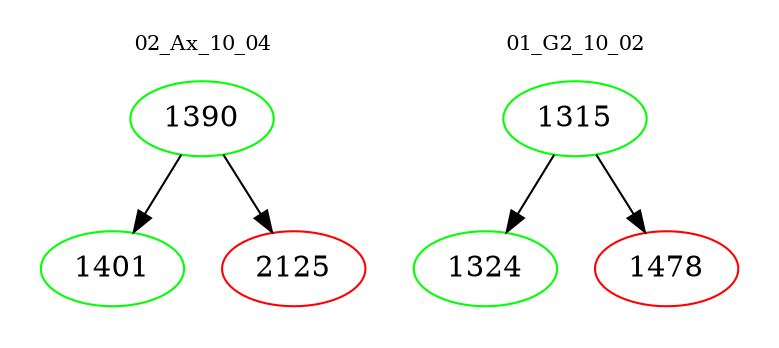 digraph{
subgraph cluster_0 {
color = white
label = "02_Ax_10_04";
fontsize=10;
T0_1390 [label="1390", color="green"]
T0_1390 -> T0_1401 [color="black"]
T0_1401 [label="1401", color="green"]
T0_1390 -> T0_2125 [color="black"]
T0_2125 [label="2125", color="red"]
}
subgraph cluster_1 {
color = white
label = "01_G2_10_02";
fontsize=10;
T1_1315 [label="1315", color="green"]
T1_1315 -> T1_1324 [color="black"]
T1_1324 [label="1324", color="green"]
T1_1315 -> T1_1478 [color="black"]
T1_1478 [label="1478", color="red"]
}
}
